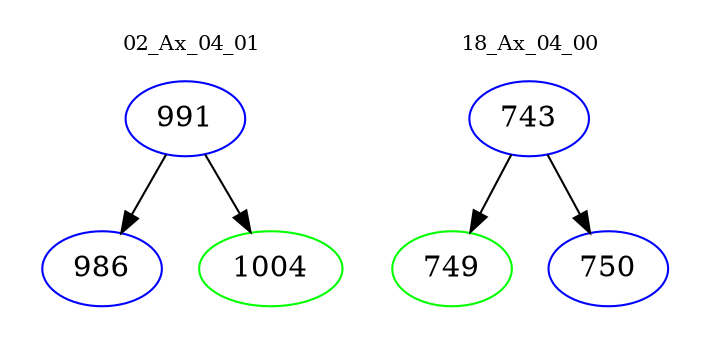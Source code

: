 digraph{
subgraph cluster_0 {
color = white
label = "02_Ax_04_01";
fontsize=10;
T0_991 [label="991", color="blue"]
T0_991 -> T0_986 [color="black"]
T0_986 [label="986", color="blue"]
T0_991 -> T0_1004 [color="black"]
T0_1004 [label="1004", color="green"]
}
subgraph cluster_1 {
color = white
label = "18_Ax_04_00";
fontsize=10;
T1_743 [label="743", color="blue"]
T1_743 -> T1_749 [color="black"]
T1_749 [label="749", color="green"]
T1_743 -> T1_750 [color="black"]
T1_750 [label="750", color="blue"]
}
}
